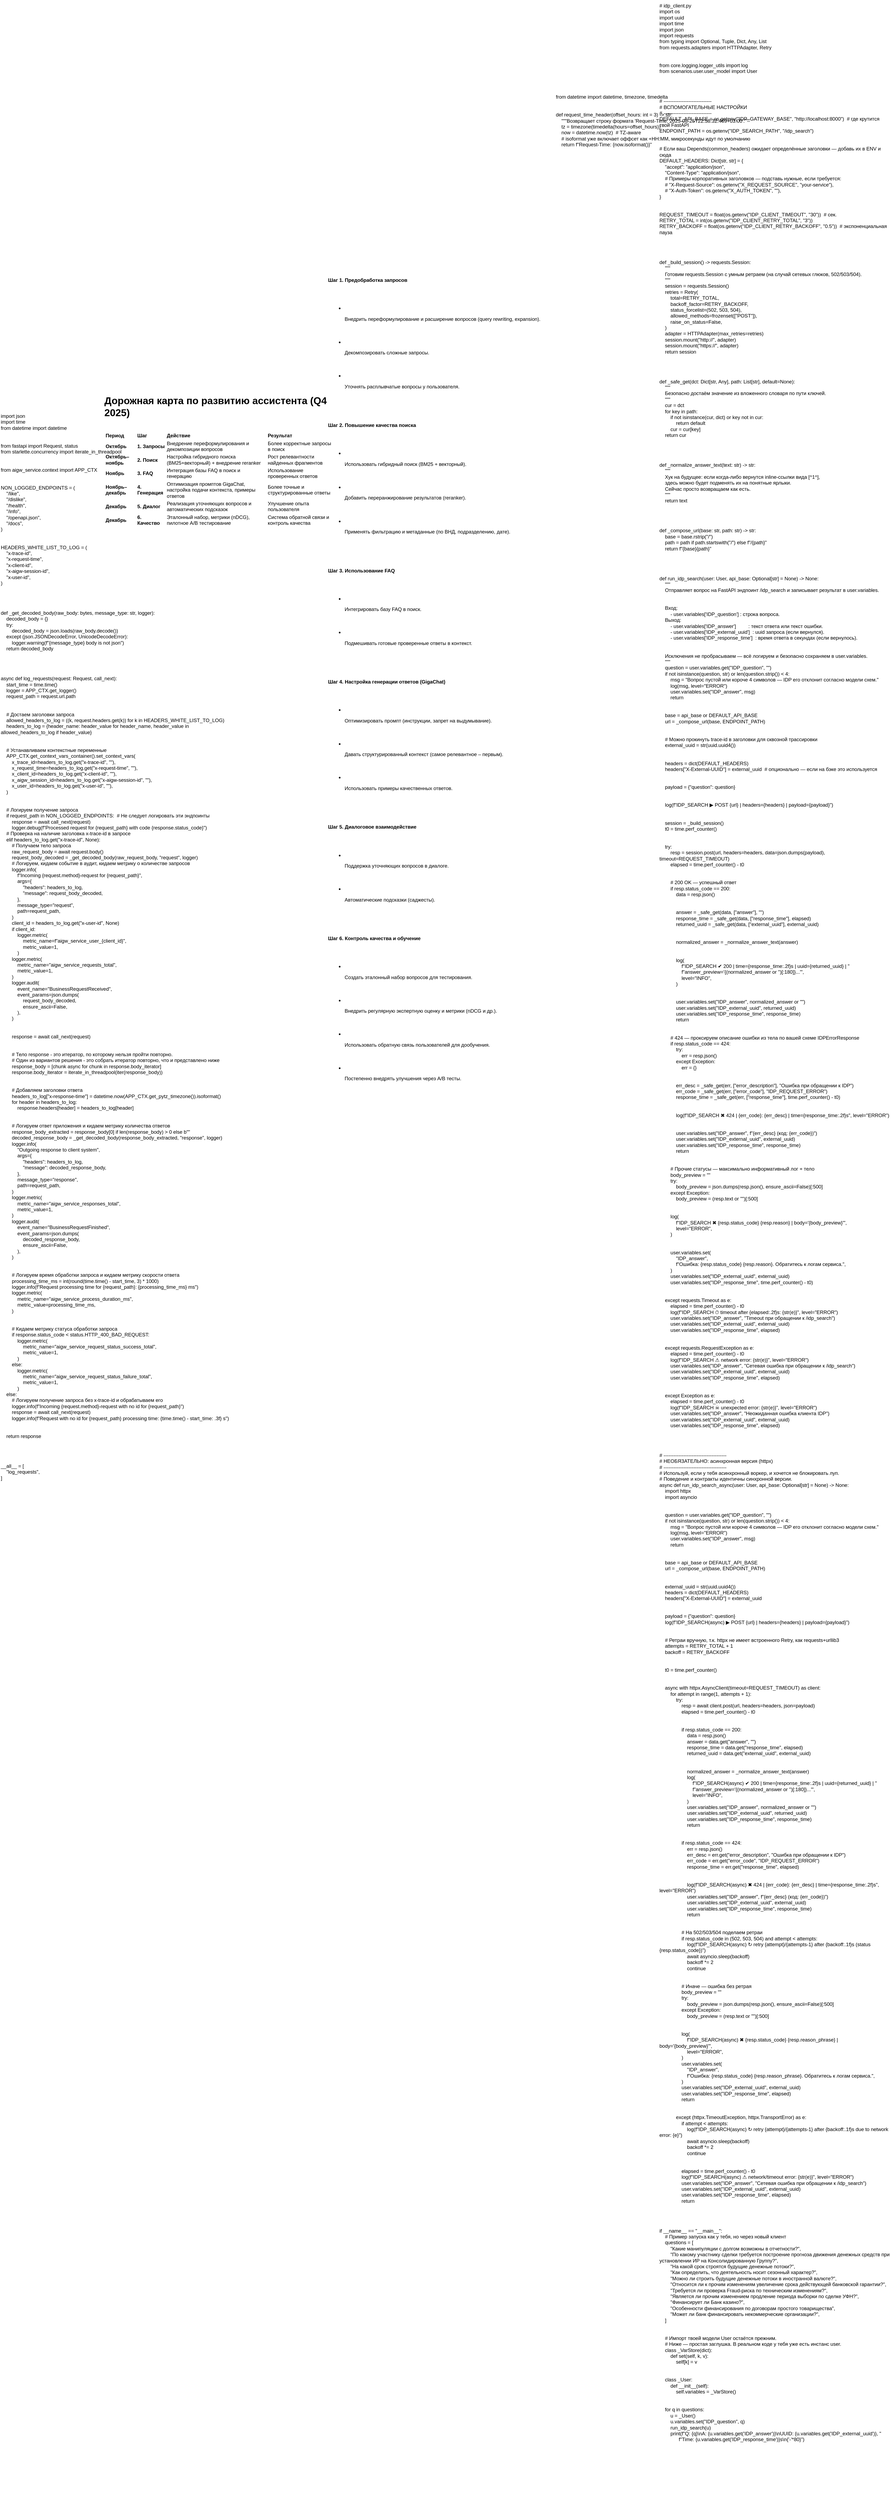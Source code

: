 <mxfile version="28.2.5">
  <diagram name="Страница — 1" id="YzAyhXTebkGU_6SpY-bU">
    <mxGraphModel dx="1372" dy="742" grid="1" gridSize="10" guides="1" tooltips="1" connect="1" arrows="1" fold="1" page="1" pageScale="1" pageWidth="3300" pageHeight="4681" math="0" shadow="0">
      <root>
        <mxCell id="0" />
        <mxCell id="1" parent="0" />
        <UserObject label="# idp_client.py&#xa;import os&#xa;import uuid&#xa;import time&#xa;import json&#xa;import requests&#xa;from typing import Optional, Tuple, Dict, Any, List&#xa;from requests.adapters import HTTPAdapter, Retry&#xa;&#xa;&#xa;from core.logging.logger_utils import log&#xa;from scenarios.user.user_model import User&#xa;&#xa;&#xa;&#xa;&#xa;# -----------------------------&#xa;# ВСПОМОГАТЕЛЬНЫЕ НАСТРОЙКИ&#xa;# -----------------------------&#xa;DEFAULT_API_BASE = os.getenv(&quot;IDP_GATEWAY_BASE&quot;, &quot;http://localhost:8000&quot;)  # где крутится твой FastAPI&#xa;ENDPOINT_PATH = os.getenv(&quot;IDP_SEARCH_PATH&quot;, &quot;/idp_search&quot;)&#xa;&#xa;&#xa;# Если ваш Depends(common_headers) ожидает определённые заголовки — добавь их в ENV и сюда&#xa;DEFAULT_HEADERS: Dict[str, str] = {&#xa;    &quot;accept&quot;: &quot;application/json&quot;,&#xa;    &quot;Content-Type&quot;: &quot;application/json&quot;,&#xa;    # Примеры корпоративных заголовков — подставь нужные, если требуется:&#xa;    # &quot;X-Request-Source&quot;: os.getenv(&quot;X_REQUEST_SOURCE&quot;, &quot;your-service&quot;),&#xa;    # &quot;X-Auth-Token&quot;: os.getenv(&quot;X_AUTH_TOKEN&quot;, &quot;&quot;),&#xa;}&#xa;&#xa;&#xa;REQUEST_TIMEOUT = float(os.getenv(&quot;IDP_CLIENT_TIMEOUT&quot;, &quot;30&quot;))  # сек.&#xa;RETRY_TOTAL = int(os.getenv(&quot;IDP_CLIENT_RETRY_TOTAL&quot;, &quot;3&quot;))&#xa;RETRY_BACKOFF = float(os.getenv(&quot;IDP_CLIENT_RETRY_BACKOFF&quot;, &quot;0.5&quot;))  # экспоненциальная пауза&#xa;&#xa;&#xa;&#xa;&#xa;def _build_session() -&gt; requests.Session:&#xa;    &quot;&quot;&quot;&#xa;    Готовим requests.Session с умным ретраем (на случай сетевых глюков, 502/503/504).&#xa;    &quot;&quot;&quot;&#xa;    session = requests.Session()&#xa;    retries = Retry(&#xa;        total=RETRY_TOTAL,&#xa;        backoff_factor=RETRY_BACKOFF,&#xa;        status_forcelist=(502, 503, 504),&#xa;        allowed_methods=frozenset([&quot;POST&quot;]),&#xa;        raise_on_status=False,&#xa;    )&#xa;    adapter = HTTPAdapter(max_retries=retries)&#xa;    session.mount(&quot;http://&quot;, adapter)&#xa;    session.mount(&quot;https://&quot;, adapter)&#xa;    return session&#xa;&#xa;&#xa;&#xa;&#xa;def _safe_get(dct: Dict[str, Any], path: List[str], default=None):&#xa;    &quot;&quot;&quot;&#xa;    Безопасно достаём значение из вложенного словаря по пути ключей.&#xa;    &quot;&quot;&quot;&#xa;    cur = dct&#xa;    for key in path:&#xa;        if not isinstance(cur, dict) or key not in cur:&#xa;            return default&#xa;        cur = cur[key]&#xa;    return cur&#xa;&#xa;&#xa;&#xa;&#xa;def _normalize_answer_text(text: str) -&gt; str:&#xa;    &quot;&quot;&quot;&#xa;    Хук на будущее: если когда-либо вернутся inline-ссылки вида [^1^],&#xa;    здесь можно будет подменять их на понятные ярлыки.&#xa;    Сейчас просто возвращаем как есть.&#xa;    &quot;&quot;&quot;&#xa;    return text&#xa;&#xa;&#xa;&#xa;&#xa;def _compose_url(base: str, path: str) -&gt; str:&#xa;    base = base.rstrip(&quot;/&quot;)&#xa;    path = path if path.startswith(&quot;/&quot;) else f&quot;/{path}&quot;&#xa;    return f&quot;{base}{path}&quot;&#xa;&#xa;&#xa;&#xa;&#xa;def run_idp_search(user: User, api_base: Optional[str] = None) -&gt; None:&#xa;    &quot;&quot;&quot;&#xa;    Отправляет вопрос на FastAPI эндпоинт /idp_search и записывает результат в user.variables.&#xa;&#xa;&#xa;    Вход:&#xa;        - user.variables[&#39;IDP_question&#39;] : строка вопроса.&#xa;    Выход:&#xa;        - user.variables[&#39;IDP_answer&#39;]         : текст ответа или текст ошибки.&#xa;        - user.variables[&#39;IDP_external_uuid&#39;]  : uuid запроса (если вернулся).&#xa;        - user.variables[&#39;IDP_response_time&#39;]  : время ответа в секундах (если вернулось).&#xa;&#xa;&#xa;    Исключения не пробрасываем — всё логируем и безопасно сохраняем в user.variables.&#xa;    &quot;&quot;&quot;&#xa;    question = user.variables.get(&quot;IDP_question&quot;, &quot;&quot;)&#xa;    if not isinstance(question, str) or len(question.strip()) &lt; 4:&#xa;        msg = &quot;Вопрос пустой или короче 4 символов — IDP его отклонит согласно модели схем.&quot;&#xa;        log(msg, level=&quot;ERROR&quot;)&#xa;        user.variables.set(&quot;IDP_answer&quot;, msg)&#xa;        return&#xa;&#xa;&#xa;    base = api_base or DEFAULT_API_BASE&#xa;    url = _compose_url(base, ENDPOINT_PATH)&#xa;&#xa;&#xa;    # Можно прокинуть trace-id в заголовки для сквозной трассировки&#xa;    external_uuid = str(uuid.uuid4())&#xa;&#xa;&#xa;    headers = dict(DEFAULT_HEADERS)&#xa;    headers[&quot;X-External-UUID&quot;] = external_uuid  # опционально — если на бэке это используется&#xa;&#xa;&#xa;    payload = {&quot;question&quot;: question}&#xa;&#xa;&#xa;    log(f&quot;IDP_SEARCH ▶ POST {url} | headers={headers} | payload={payload}&quot;)&#xa;&#xa;&#xa;    session = _build_session()&#xa;    t0 = time.perf_counter()&#xa;&#xa;&#xa;    try:&#xa;        resp = session.post(url, headers=headers, data=json.dumps(payload), timeout=REQUEST_TIMEOUT)&#xa;        elapsed = time.perf_counter() - t0&#xa;&#xa;&#xa;        # 200 OK — успешный ответ&#xa;        if resp.status_code == 200:&#xa;            data = resp.json()&#xa;&#xa;&#xa;            answer = _safe_get(data, [&quot;answer&quot;], &quot;&quot;)&#xa;            response_time = _safe_get(data, [&quot;response_time&quot;], elapsed)&#xa;            returned_uuid = _safe_get(data, [&quot;external_uuid&quot;], external_uuid)&#xa;&#xa;&#xa;            normalized_answer = _normalize_answer_text(answer)&#xa;&#xa;&#xa;            log(&#xa;                f&quot;IDP_SEARCH ✔ 200 | time={response_time:.2f}s | uuid={returned_uuid} | &quot;&#xa;                f&quot;answer_preview=&#39;{(normalized_answer or &#39;&#39;)[:180]}...&#39;&quot;,&#xa;                level=&quot;INFO&quot;,&#xa;            )&#xa;&#xa;&#xa;            user.variables.set(&quot;IDP_answer&quot;, normalized_answer or &quot;&quot;)&#xa;            user.variables.set(&quot;IDP_external_uuid&quot;, returned_uuid)&#xa;            user.variables.set(&quot;IDP_response_time&quot;, response_time)&#xa;            return&#xa;&#xa;&#xa;        # 424 — проксируем описание ошибки из тела по вашей схеме IDPErrorResponse&#xa;        if resp.status_code == 424:&#xa;            try:&#xa;                err = resp.json()&#xa;            except Exception:&#xa;                err = {}&#xa;&#xa;&#xa;            err_desc = _safe_get(err, [&quot;error_description&quot;], &quot;Ошибка при обращении к IDP&quot;)&#xa;            err_code = _safe_get(err, [&quot;error_code&quot;], &quot;IDP_REQUEST_ERROR&quot;)&#xa;            response_time = _safe_get(err, [&quot;response_time&quot;], time.perf_counter() - t0)&#xa;&#xa;&#xa;            log(f&quot;IDP_SEARCH ✖ 424 | {err_code}: {err_desc} | time={response_time:.2f}s&quot;, level=&quot;ERROR&quot;)&#xa;&#xa;&#xa;            user.variables.set(&quot;IDP_answer&quot;, f&quot;{err_desc} (код: {err_code})&quot;)&#xa;            user.variables.set(&quot;IDP_external_uuid&quot;, external_uuid)&#xa;            user.variables.set(&quot;IDP_response_time&quot;, response_time)&#xa;            return&#xa;&#xa;&#xa;        # Прочие статусы — максимально информативный лог + тело&#xa;        body_preview = &quot;&quot;&#xa;        try:&#xa;            body_preview = json.dumps(resp.json(), ensure_ascii=False)[:500]&#xa;        except Exception:&#xa;            body_preview = (resp.text or &quot;&quot;)[:500]&#xa;&#xa;&#xa;        log(&#xa;            f&quot;IDP_SEARCH ✖ {resp.status_code} {resp.reason} | body=&#39;{body_preview}&#39;&quot;,&#xa;            level=&quot;ERROR&quot;,&#xa;        )&#xa;&#xa;&#xa;        user.variables.set(&#xa;            &quot;IDP_answer&quot;,&#xa;            f&quot;Ошибка: {resp.status_code} {resp.reason}. Обратитесь к логам сервиса.&quot;,&#xa;        )&#xa;        user.variables.set(&quot;IDP_external_uuid&quot;, external_uuid)&#xa;        user.variables.set(&quot;IDP_response_time&quot;, time.perf_counter() - t0)&#xa;&#xa;&#xa;    except requests.Timeout as e:&#xa;        elapsed = time.perf_counter() - t0&#xa;        log(f&quot;IDP_SEARCH ⏱ timeout after {elapsed:.2f}s: {str(e)}&quot;, level=&quot;ERROR&quot;)&#xa;        user.variables.set(&quot;IDP_answer&quot;, &quot;Timeout при обращении к /idp_search&quot;)&#xa;        user.variables.set(&quot;IDP_external_uuid&quot;, external_uuid)&#xa;        user.variables.set(&quot;IDP_response_time&quot;, elapsed)&#xa;&#xa;&#xa;    except requests.RequestException as e:&#xa;        elapsed = time.perf_counter() - t0&#xa;        log(f&quot;IDP_SEARCH ⚠ network error: {str(e)}&quot;, level=&quot;ERROR&quot;)&#xa;        user.variables.set(&quot;IDP_answer&quot;, &quot;Сетевая ошибка при обращении к /idp_search&quot;)&#xa;        user.variables.set(&quot;IDP_external_uuid&quot;, external_uuid)&#xa;        user.variables.set(&quot;IDP_response_time&quot;, elapsed)&#xa;&#xa;&#xa;    except Exception as e:&#xa;        elapsed = time.perf_counter() - t0&#xa;        log(f&quot;IDP_SEARCH ☠ unexpected error: {str(e)}&quot;, level=&quot;ERROR&quot;)&#xa;        user.variables.set(&quot;IDP_answer&quot;, &quot;Неожиданная ошибка клиента IDP&quot;)&#xa;        user.variables.set(&quot;IDP_external_uuid&quot;, external_uuid)&#xa;        user.variables.set(&quot;IDP_response_time&quot;, elapsed)&#xa;&#xa;&#xa;&#xa;&#xa;# --------------------------------------&#xa;# НЕОБЯЗАТЕЛЬНО: асинхронная версия (httpx)&#xa;# --------------------------------------&#xa;# Используй, если у тебя асинхронный воркер, и хочется не блокировать луп.&#xa;# Поведение и контракты идентичны синхронной версии.&#xa;async def run_idp_search_async(user: User, api_base: Optional[str] = None) -&gt; None:&#xa;    import httpx&#xa;    import asyncio&#xa;&#xa;&#xa;    question = user.variables.get(&quot;IDP_question&quot;, &quot;&quot;)&#xa;    if not isinstance(question, str) or len(question.strip()) &lt; 4:&#xa;        msg = &quot;Вопрос пустой или короче 4 символов — IDP его отклонит согласно модели схем.&quot;&#xa;        log(msg, level=&quot;ERROR&quot;)&#xa;        user.variables.set(&quot;IDP_answer&quot;, msg)&#xa;        return&#xa;&#xa;&#xa;    base = api_base or DEFAULT_API_BASE&#xa;    url = _compose_url(base, ENDPOINT_PATH)&#xa;&#xa;&#xa;    external_uuid = str(uuid.uuid4())&#xa;    headers = dict(DEFAULT_HEADERS)&#xa;    headers[&quot;X-External-UUID&quot;] = external_uuid&#xa;&#xa;&#xa;    payload = {&quot;question&quot;: question}&#xa;    log(f&quot;IDP_SEARCH(async) ▶ POST {url} | headers={headers} | payload={payload}&quot;)&#xa;&#xa;&#xa;    # Ретраи вручную, т.к. httpx не имеет встроенного Retry, как requests+urllib3&#xa;    attempts = RETRY_TOTAL + 1&#xa;    backoff = RETRY_BACKOFF&#xa;&#xa;&#xa;    t0 = time.perf_counter()&#xa;&#xa;&#xa;    async with httpx.AsyncClient(timeout=REQUEST_TIMEOUT) as client:&#xa;        for attempt in range(1, attempts + 1):&#xa;            try:&#xa;                resp = await client.post(url, headers=headers, json=payload)&#xa;                elapsed = time.perf_counter() - t0&#xa;&#xa;&#xa;                if resp.status_code == 200:&#xa;                    data = resp.json()&#xa;                    answer = data.get(&quot;answer&quot;, &quot;&quot;)&#xa;                    response_time = data.get(&quot;response_time&quot;, elapsed)&#xa;                    returned_uuid = data.get(&quot;external_uuid&quot;, external_uuid)&#xa;&#xa;&#xa;                    normalized_answer = _normalize_answer_text(answer)&#xa;                    log(&#xa;                        f&quot;IDP_SEARCH(async) ✔ 200 | time={response_time:.2f}s | uuid={returned_uuid} | &quot;&#xa;                        f&quot;answer_preview=&#39;{(normalized_answer or &#39;&#39;)[:180]}...&#39;&quot;,&#xa;                        level=&quot;INFO&quot;,&#xa;                    )&#xa;                    user.variables.set(&quot;IDP_answer&quot;, normalized_answer or &quot;&quot;)&#xa;                    user.variables.set(&quot;IDP_external_uuid&quot;, returned_uuid)&#xa;                    user.variables.set(&quot;IDP_response_time&quot;, response_time)&#xa;                    return&#xa;&#xa;&#xa;                if resp.status_code == 424:&#xa;                    err = resp.json()&#xa;                    err_desc = err.get(&quot;error_description&quot;, &quot;Ошибка при обращении к IDP&quot;)&#xa;                    err_code = err.get(&quot;error_code&quot;, &quot;IDP_REQUEST_ERROR&quot;)&#xa;                    response_time = err.get(&quot;response_time&quot;, elapsed)&#xa;&#xa;&#xa;                    log(f&quot;IDP_SEARCH(async) ✖ 424 | {err_code}: {err_desc} | time={response_time:.2f}s&quot;, level=&quot;ERROR&quot;)&#xa;                    user.variables.set(&quot;IDP_answer&quot;, f&quot;{err_desc} (код: {err_code})&quot;)&#xa;                    user.variables.set(&quot;IDP_external_uuid&quot;, external_uuid)&#xa;                    user.variables.set(&quot;IDP_response_time&quot;, response_time)&#xa;                    return&#xa;&#xa;&#xa;                # На 502/503/504 поделаем ретраи&#xa;                if resp.status_code in (502, 503, 504) and attempt &lt; attempts:&#xa;                    log(f&quot;IDP_SEARCH(async) ↻ retry {attempt}/{attempts-1} after {backoff:.1f}s (status {resp.status_code})&quot;)&#xa;                    await asyncio.sleep(backoff)&#xa;                    backoff *= 2&#xa;                    continue&#xa;&#xa;&#xa;                # Иначе — ошибка без ретрая&#xa;                body_preview = &quot;&quot;&#xa;                try:&#xa;                    body_preview = json.dumps(resp.json(), ensure_ascii=False)[:500]&#xa;                except Exception:&#xa;                    body_preview = (resp.text or &quot;&quot;)[:500]&#xa;&#xa;&#xa;                log(&#xa;                    f&quot;IDP_SEARCH(async) ✖ {resp.status_code} {resp.reason_phrase} | body=&#39;{body_preview}&#39;&quot;,&#xa;                    level=&quot;ERROR&quot;,&#xa;                )&#xa;                user.variables.set(&#xa;                    &quot;IDP_answer&quot;,&#xa;                    f&quot;Ошибка: {resp.status_code} {resp.reason_phrase}. Обратитесь к логам сервиса.&quot;,&#xa;                )&#xa;                user.variables.set(&quot;IDP_external_uuid&quot;, external_uuid)&#xa;                user.variables.set(&quot;IDP_response_time&quot;, elapsed)&#xa;                return&#xa;&#xa;&#xa;            except (httpx.TimeoutException, httpx.TransportError) as e:&#xa;                if attempt &lt; attempts:&#xa;                    log(f&quot;IDP_SEARCH(async) ↻ retry {attempt}/{attempts-1} after {backoff:.1f}s due to network error: {e}&quot;)&#xa;                    await asyncio.sleep(backoff)&#xa;                    backoff *= 2&#xa;                    continue&#xa;&#xa;&#xa;                elapsed = time.perf_counter() - t0&#xa;                log(f&quot;IDP_SEARCH(async) ⚠ network/timeout error: {str(e)}&quot;, level=&quot;ERROR&quot;)&#xa;                user.variables.set(&quot;IDP_answer&quot;, &quot;Сетевая ошибка при обращении к /idp_search&quot;)&#xa;                user.variables.set(&quot;IDP_external_uuid&quot;, external_uuid)&#xa;                user.variables.set(&quot;IDP_response_time&quot;, elapsed)&#xa;                return&#xa;&#xa;&#xa;&#xa;&#xa;if __name__ == &quot;__main__&quot;:&#xa;    # Пример запуска как у тебя, но через новый клиент&#xa;    questions = [&#xa;        &quot;Какие манипуляции с долгом возможны в отчетности?&quot;,&#xa;        &quot;По какому участнику сделки требуется построение прогноза движения денежных средств при установлении ИР на Консолидированную Группу?&quot;,&#xa;        &quot;На какой срок строятся будущие денежные потоки?&quot;,&#xa;        &quot;Как определить, что деятельность носит сезонный характер?&quot;,&#xa;        &quot;Можно ли строить будущие денежные потоки в иностранной валюте?&quot;,&#xa;        &quot;Относится ли к прочим изменениям увеличение срока действующей банковской гарантии?&quot;,&#xa;        &quot;Требуется ли проверка Fraud-риска по техническим изменениям?&quot;,&#xa;        &quot;Является ли прочим изменением продление периода выборки по сделке УФН?&quot;,&#xa;        &quot;Финансирует ли Банк казино?&quot;,&#xa;        &quot;Особенности финансирования по договорам простого товарищества&quot;,&#xa;        &quot;Может ли банк финансировать некоммерческие организации?&quot;,&#xa;    ]&#xa;&#xa;&#xa;    # Импорт твоей модели User остаётся прежним.&#xa;    # Ниже — простая заглушка. В реальном коде у тебя уже есть инстанс user.&#xa;    class _VarStore(dict):&#xa;        def set(self, k, v):&#xa;            self[k] = v&#xa;&#xa;&#xa;    class _User:&#xa;        def __init__(self):&#xa;            self.variables = _VarStore()&#xa;&#xa;&#xa;    for q in questions:&#xa;        u = _User()&#xa;        u.variables.set(&quot;IDP_question&quot;, q)&#xa;        run_idp_search(u)&#xa;        print(f&quot;Q: {q}\nA: {u.variables.get(&#39;IDP_answer&#39;)}\nUUID: {u.variables.get(&#39;IDP_external_uuid&#39;)}, &quot;&#xa;              f&quot;Time: {u.variables.get(&#39;IDP_response_time&#39;)}s\n{&#39;-&#39;*80}&quot;)" link="# idp_client.py&#xa;import os&#xa;import uuid&#xa;import time&#xa;import json&#xa;import requests&#xa;from typing import Optional, Tuple, Dict, Any, List&#xa;from requests.adapters import HTTPAdapter, Retry&#xa;&#xa;&#xa;from core.logging.logger_utils import log&#xa;from scenarios.user.user_model import User&#xa;&#xa;&#xa;&#xa;&#xa;# -----------------------------&#xa;# ВСПОМОГАТЕЛЬНЫЕ НАСТРОЙКИ&#xa;# -----------------------------&#xa;DEFAULT_API_BASE = os.getenv(&quot;IDP_GATEWAY_BASE&quot;, &quot;http://localhost:8000&quot;)  # где крутится твой FastAPI&#xa;ENDPOINT_PATH = os.getenv(&quot;IDP_SEARCH_PATH&quot;, &quot;/idp_search&quot;)&#xa;&#xa;&#xa;# Если ваш Depends(common_headers) ожидает определённые заголовки — добавь их в ENV и сюда&#xa;DEFAULT_HEADERS: Dict[str, str] = {&#xa;    &quot;accept&quot;: &quot;application/json&quot;,&#xa;    &quot;Content-Type&quot;: &quot;application/json&quot;,&#xa;    # Примеры корпоративных заголовков — подставь нужные, если требуется:&#xa;    # &quot;X-Request-Source&quot;: os.getenv(&quot;X_REQUEST_SOURCE&quot;, &quot;your-service&quot;),&#xa;    # &quot;X-Auth-Token&quot;: os.getenv(&quot;X_AUTH_TOKEN&quot;, &quot;&quot;),&#xa;}&#xa;&#xa;&#xa;REQUEST_TIMEOUT = float(os.getenv(&quot;IDP_CLIENT_TIMEOUT&quot;, &quot;30&quot;))  # сек.&#xa;RETRY_TOTAL = int(os.getenv(&quot;IDP_CLIENT_RETRY_TOTAL&quot;, &quot;3&quot;))&#xa;RETRY_BACKOFF = float(os.getenv(&quot;IDP_CLIENT_RETRY_BACKOFF&quot;, &quot;0.5&quot;))  # экспоненциальная пауза&#xa;&#xa;&#xa;&#xa;&#xa;def _build_session() -&gt; requests.Session:&#xa;    &quot;&quot;&quot;&#xa;    Готовим requests.Session с умным ретраем (на случай сетевых глюков, 502/503/504).&#xa;    &quot;&quot;&quot;&#xa;    session = requests.Session()&#xa;    retries = Retry(&#xa;        total=RETRY_TOTAL,&#xa;        backoff_factor=RETRY_BACKOFF,&#xa;        status_forcelist=(502, 503, 504),&#xa;        allowed_methods=frozenset([&quot;POST&quot;]),&#xa;        raise_on_status=False,&#xa;    )&#xa;    adapter = HTTPAdapter(max_retries=retries)&#xa;    session.mount(&quot;http://&quot;, adapter)&#xa;    session.mount(&quot;https://&quot;, adapter)&#xa;    return session&#xa;&#xa;&#xa;&#xa;&#xa;def _safe_get(dct: Dict[str, Any], path: List[str], default=None):&#xa;    &quot;&quot;&quot;&#xa;    Безопасно достаём значение из вложенного словаря по пути ключей.&#xa;    &quot;&quot;&quot;&#xa;    cur = dct&#xa;    for key in path:&#xa;        if not isinstance(cur, dict) or key not in cur:&#xa;            return default&#xa;        cur = cur[key]&#xa;    return cur&#xa;&#xa;&#xa;&#xa;&#xa;def _normalize_answer_text(text: str) -&gt; str:&#xa;    &quot;&quot;&quot;&#xa;    Хук на будущее: если когда-либо вернутся inline-ссылки вида [^1^],&#xa;    здесь можно будет подменять их на понятные ярлыки.&#xa;    Сейчас просто возвращаем как есть.&#xa;    &quot;&quot;&quot;&#xa;    return text&#xa;&#xa;&#xa;&#xa;&#xa;def _compose_url(base: str, path: str) -&gt; str:&#xa;    base = base.rstrip(&quot;/&quot;)&#xa;    path = path if path.startswith(&quot;/&quot;) else f&quot;/{path}&quot;&#xa;    return f&quot;{base}{path}&quot;&#xa;&#xa;&#xa;&#xa;&#xa;def run_idp_search(user: User, api_base: Optional[str] = None) -&gt; None:&#xa;    &quot;&quot;&quot;&#xa;    Отправляет вопрос на FastAPI эндпоинт /idp_search и записывает результат в user.variables.&#xa;&#xa;&#xa;    Вход:&#xa;        - user.variables[&#39;IDP_question&#39;] : строка вопроса.&#xa;    Выход:&#xa;        - user.variables[&#39;IDP_answer&#39;]         : текст ответа или текст ошибки.&#xa;        - user.variables[&#39;IDP_external_uuid&#39;]  : uuid запроса (если вернулся).&#xa;        - user.variables[&#39;IDP_response_time&#39;]  : время ответа в секундах (если вернулось).&#xa;&#xa;&#xa;    Исключения не пробрасываем — всё логируем и безопасно сохраняем в user.variables.&#xa;    &quot;&quot;&quot;&#xa;    question = user.variables.get(&quot;IDP_question&quot;, &quot;&quot;)&#xa;    if not isinstance(question, str) or len(question.strip()) &lt; 4:&#xa;        msg = &quot;Вопрос пустой или короче 4 символов — IDP его отклонит согласно модели схем.&quot;&#xa;        log(msg, level=&quot;ERROR&quot;)&#xa;        user.variables.set(&quot;IDP_answer&quot;, msg)&#xa;        return&#xa;&#xa;&#xa;    base = api_base or DEFAULT_API_BASE&#xa;    url = _compose_url(base, ENDPOINT_PATH)&#xa;&#xa;&#xa;    # Можно прокинуть trace-id в заголовки для сквозной трассировки&#xa;    external_uuid = str(uuid.uuid4())&#xa;&#xa;&#xa;    headers = dict(DEFAULT_HEADERS)&#xa;    headers[&quot;X-External-UUID&quot;] = external_uuid  # опционально — если на бэке это используется&#xa;&#xa;&#xa;    payload = {&quot;question&quot;: question}&#xa;&#xa;&#xa;    log(f&quot;IDP_SEARCH ▶ POST {url} | headers={headers} | payload={payload}&quot;)&#xa;&#xa;&#xa;    session = _build_session()&#xa;    t0 = time.perf_counter()&#xa;&#xa;&#xa;    try:&#xa;        resp = session.post(url, headers=headers, data=json.dumps(payload), timeout=REQUEST_TIMEOUT)&#xa;        elapsed = time.perf_counter() - t0&#xa;&#xa;&#xa;        # 200 OK — успешный ответ&#xa;        if resp.status_code == 200:&#xa;            data = resp.json()&#xa;&#xa;&#xa;            answer = _safe_get(data, [&quot;answer&quot;], &quot;&quot;)&#xa;            response_time = _safe_get(data, [&quot;response_time&quot;], elapsed)&#xa;            returned_uuid = _safe_get(data, [&quot;external_uuid&quot;], external_uuid)&#xa;&#xa;&#xa;            normalized_answer = _normalize_answer_text(answer)&#xa;&#xa;&#xa;            log(&#xa;                f&quot;IDP_SEARCH ✔ 200 | time={response_time:.2f}s | uuid={returned_uuid} | &quot;&#xa;                f&quot;answer_preview=&#39;{(normalized_answer or &#39;&#39;)[:180]}...&#39;&quot;,&#xa;                level=&quot;INFO&quot;,&#xa;            )&#xa;&#xa;&#xa;            user.variables.set(&quot;IDP_answer&quot;, normalized_answer or &quot;&quot;)&#xa;            user.variables.set(&quot;IDP_external_uuid&quot;, returned_uuid)&#xa;            user.variables.set(&quot;IDP_response_time&quot;, response_time)&#xa;            return&#xa;&#xa;&#xa;        # 424 — проксируем описание ошибки из тела по вашей схеме IDPErrorResponse&#xa;        if resp.status_code == 424:&#xa;            try:&#xa;                err = resp.json()&#xa;            except Exception:&#xa;                err = {}&#xa;&#xa;&#xa;            err_desc = _safe_get(err, [&quot;error_description&quot;], &quot;Ошибка при обращении к IDP&quot;)&#xa;            err_code = _safe_get(err, [&quot;error_code&quot;], &quot;IDP_REQUEST_ERROR&quot;)&#xa;            response_time = _safe_get(err, [&quot;response_time&quot;], time.perf_counter() - t0)&#xa;&#xa;&#xa;            log(f&quot;IDP_SEARCH ✖ 424 | {err_code}: {err_desc} | time={response_time:.2f}s&quot;, level=&quot;ERROR&quot;)&#xa;&#xa;&#xa;            user.variables.set(&quot;IDP_answer&quot;, f&quot;{err_desc} (код: {err_code})&quot;)&#xa;            user.variables.set(&quot;IDP_external_uuid&quot;, external_uuid)&#xa;            user.variables.set(&quot;IDP_response_time&quot;, response_time)&#xa;            return&#xa;&#xa;&#xa;        # Прочие статусы — максимально информативный лог + тело&#xa;        body_preview = &quot;&quot;&#xa;        try:&#xa;            body_preview = json.dumps(resp.json(), ensure_ascii=False)[:500]&#xa;        except Exception:&#xa;            body_preview = (resp.text or &quot;&quot;)[:500]&#xa;&#xa;&#xa;        log(&#xa;            f&quot;IDP_SEARCH ✖ {resp.status_code} {resp.reason} | body=&#39;{body_preview}&#39;&quot;,&#xa;            level=&quot;ERROR&quot;,&#xa;        )&#xa;&#xa;&#xa;        user.variables.set(&#xa;            &quot;IDP_answer&quot;,&#xa;            f&quot;Ошибка: {resp.status_code} {resp.reason}. Обратитесь к логам сервиса.&quot;,&#xa;        )&#xa;        user.variables.set(&quot;IDP_external_uuid&quot;, external_uuid)&#xa;        user.variables.set(&quot;IDP_response_time&quot;, time.perf_counter() - t0)&#xa;&#xa;&#xa;    except requests.Timeout as e:&#xa;        elapsed = time.perf_counter() - t0&#xa;        log(f&quot;IDP_SEARCH ⏱ timeout after {elapsed:.2f}s: {str(e)}&quot;, level=&quot;ERROR&quot;)&#xa;        user.variables.set(&quot;IDP_answer&quot;, &quot;Timeout при обращении к /idp_search&quot;)&#xa;        user.variables.set(&quot;IDP_external_uuid&quot;, external_uuid)&#xa;        user.variables.set(&quot;IDP_response_time&quot;, elapsed)&#xa;&#xa;&#xa;    except requests.RequestException as e:&#xa;        elapsed = time.perf_counter() - t0&#xa;        log(f&quot;IDP_SEARCH ⚠ network error: {str(e)}&quot;, level=&quot;ERROR&quot;)&#xa;        user.variables.set(&quot;IDP_answer&quot;, &quot;Сетевая ошибка при обращении к /idp_search&quot;)&#xa;        user.variables.set(&quot;IDP_external_uuid&quot;, external_uuid)&#xa;        user.variables.set(&quot;IDP_response_time&quot;, elapsed)&#xa;&#xa;&#xa;    except Exception as e:&#xa;        elapsed = time.perf_counter() - t0&#xa;        log(f&quot;IDP_SEARCH ☠ unexpected error: {str(e)}&quot;, level=&quot;ERROR&quot;)&#xa;        user.variables.set(&quot;IDP_answer&quot;, &quot;Неожиданная ошибка клиента IDP&quot;)&#xa;        user.variables.set(&quot;IDP_external_uuid&quot;, external_uuid)&#xa;        user.variables.set(&quot;IDP_response_time&quot;, elapsed)&#xa;&#xa;&#xa;&#xa;&#xa;# --------------------------------------&#xa;# НЕОБЯЗАТЕЛЬНО: асинхронная версия (httpx)&#xa;# --------------------------------------&#xa;# Используй, если у тебя асинхронный воркер, и хочется не блокировать луп.&#xa;# Поведение и контракты идентичны синхронной версии.&#xa;async def run_idp_search_async(user: User, api_base: Optional[str] = None) -&gt; None:&#xa;    import httpx&#xa;    import asyncio&#xa;&#xa;&#xa;    question = user.variables.get(&quot;IDP_question&quot;, &quot;&quot;)&#xa;    if not isinstance(question, str) or len(question.strip()) &lt; 4:&#xa;        msg = &quot;Вопрос пустой или короче 4 символов — IDP его отклонит согласно модели схем.&quot;&#xa;        log(msg, level=&quot;ERROR&quot;)&#xa;        user.variables.set(&quot;IDP_answer&quot;, msg)&#xa;        return&#xa;&#xa;&#xa;    base = api_base or DEFAULT_API_BASE&#xa;    url = _compose_url(base, ENDPOINT_PATH)&#xa;&#xa;&#xa;    external_uuid = str(uuid.uuid4())&#xa;    headers = dict(DEFAULT_HEADERS)&#xa;    headers[&quot;X-External-UUID&quot;] = external_uuid&#xa;&#xa;&#xa;    payload = {&quot;question&quot;: question}&#xa;    log(f&quot;IDP_SEARCH(async) ▶ POST {url} | headers={headers} | payload={payload}&quot;)&#xa;&#xa;&#xa;    # Ретраи вручную, т.к. httpx не имеет встроенного Retry, как requests+urllib3&#xa;    attempts = RETRY_TOTAL + 1&#xa;    backoff = RETRY_BACKOFF&#xa;&#xa;&#xa;    t0 = time.perf_counter()&#xa;&#xa;&#xa;    async with httpx.AsyncClient(timeout=REQUEST_TIMEOUT) as client:&#xa;        for attempt in range(1, attempts + 1):&#xa;            try:&#xa;                resp = await client.post(url, headers=headers, json=payload)&#xa;                elapsed = time.perf_counter() - t0&#xa;&#xa;&#xa;                if resp.status_code == 200:&#xa;                    data = resp.json()&#xa;                    answer = data.get(&quot;answer&quot;, &quot;&quot;)&#xa;                    response_time = data.get(&quot;response_time&quot;, elapsed)&#xa;                    returned_uuid = data.get(&quot;external_uuid&quot;, external_uuid)&#xa;&#xa;&#xa;                    normalized_answer = _normalize_answer_text(answer)&#xa;                    log(&#xa;                        f&quot;IDP_SEARCH(async) ✔ 200 | time={response_time:.2f}s | uuid={returned_uuid} | &quot;&#xa;                        f&quot;answer_preview=&#39;{(normalized_answer or &#39;&#39;)[:180]}...&#39;&quot;,&#xa;                        level=&quot;INFO&quot;,&#xa;                    )&#xa;                    user.variables.set(&quot;IDP_answer&quot;, normalized_answer or &quot;&quot;)&#xa;                    user.variables.set(&quot;IDP_external_uuid&quot;, returned_uuid)&#xa;                    user.variables.set(&quot;IDP_response_time&quot;, response_time)&#xa;                    return&#xa;&#xa;&#xa;                if resp.status_code == 424:&#xa;                    err = resp.json()&#xa;                    err_desc = err.get(&quot;error_description&quot;, &quot;Ошибка при обращении к IDP&quot;)&#xa;                    err_code = err.get(&quot;error_code&quot;, &quot;IDP_REQUEST_ERROR&quot;)&#xa;                    response_time = err.get(&quot;response_time&quot;, elapsed)&#xa;&#xa;&#xa;                    log(f&quot;IDP_SEARCH(async) ✖ 424 | {err_code}: {err_desc} | time={response_time:.2f}s&quot;, level=&quot;ERROR&quot;)&#xa;                    user.variables.set(&quot;IDP_answer&quot;, f&quot;{err_desc} (код: {err_code})&quot;)&#xa;                    user.variables.set(&quot;IDP_external_uuid&quot;, external_uuid)&#xa;                    user.variables.set(&quot;IDP_response_time&quot;, response_time)&#xa;                    return&#xa;&#xa;&#xa;                # На 502/503/504 поделаем ретраи&#xa;                if resp.status_code in (502, 503, 504) and attempt &lt; attempts:&#xa;                    log(f&quot;IDP_SEARCH(async) ↻ retry {attempt}/{attempts-1} after {backoff:.1f}s (status {resp.status_code})&quot;)&#xa;                    await asyncio.sleep(backoff)&#xa;                    backoff *= 2&#xa;                    continue&#xa;&#xa;&#xa;                # Иначе — ошибка без ретрая&#xa;                body_preview = &quot;&quot;&#xa;                try:&#xa;                    body_preview = json.dumps(resp.json(), ensure_ascii=False)[:500]&#xa;                except Exception:&#xa;                    body_preview = (resp.text or &quot;&quot;)[:500]&#xa;&#xa;&#xa;                log(&#xa;                    f&quot;IDP_SEARCH(async) ✖ {resp.status_code} {resp.reason_phrase} | body=&#39;{body_preview}&#39;&quot;,&#xa;                    level=&quot;ERROR&quot;,&#xa;                )&#xa;                user.variables.set(&#xa;                    &quot;IDP_answer&quot;,&#xa;                    f&quot;Ошибка: {resp.status_code} {resp.reason_phrase}. Обратитесь к логам сервиса.&quot;,&#xa;                )&#xa;                user.variables.set(&quot;IDP_external_uuid&quot;, external_uuid)&#xa;                user.variables.set(&quot;IDP_response_time&quot;, elapsed)&#xa;                return&#xa;&#xa;&#xa;            except (httpx.TimeoutException, httpx.TransportError) as e:&#xa;                if attempt &lt; attempts:&#xa;                    log(f&quot;IDP_SEARCH(async) ↻ retry {attempt}/{attempts-1} after {backoff:.1f}s due to network error: {e}&quot;)&#xa;                    await asyncio.sleep(backoff)&#xa;                    backoff *= 2&#xa;                    continue&#xa;&#xa;&#xa;                elapsed = time.perf_counter() - t0&#xa;                log(f&quot;IDP_SEARCH(async) ⚠ network/timeout error: {str(e)}&quot;, level=&quot;ERROR&quot;)&#xa;                user.variables.set(&quot;IDP_answer&quot;, &quot;Сетевая ошибка при обращении к /idp_search&quot;)&#xa;                user.variables.set(&quot;IDP_external_uuid&quot;, external_uuid)&#xa;                user.variables.set(&quot;IDP_response_time&quot;, elapsed)&#xa;                return&#xa;&#xa;&#xa;&#xa;&#xa;if __name__ == &quot;__main__&quot;:&#xa;    # Пример запуска как у тебя, но через новый клиент&#xa;    questions = [&#xa;        &quot;Какие манипуляции с долгом возможны в отчетности?&quot;,&#xa;        &quot;По какому участнику сделки требуется построение прогноза движения денежных средств при установлении ИР на Консолидированную Группу?&quot;,&#xa;        &quot;На какой срок строятся будущие денежные потоки?&quot;,&#xa;        &quot;Как определить, что деятельность носит сезонный характер?&quot;,&#xa;        &quot;Можно ли строить будущие денежные потоки в иностранной валюте?&quot;,&#xa;        &quot;Относится ли к прочим изменениям увеличение срока действующей банковской гарантии?&quot;,&#xa;        &quot;Требуется ли проверка Fraud-риска по техническим изменениям?&quot;,&#xa;        &quot;Является ли прочим изменением продление периода выборки по сделке УФН?&quot;,&#xa;        &quot;Финансирует ли Банк казино?&quot;,&#xa;        &quot;Особенности финансирования по договорам простого товарищества&quot;,&#xa;        &quot;Может ли банк финансировать некоммерческие организации?&quot;,&#xa;    ]&#xa;&#xa;&#xa;    # Импорт твоей модели User остаётся прежним.&#xa;    # Ниже — простая заглушка. В реальном коде у тебя уже есть инстанс user.&#xa;    class _VarStore(dict):&#xa;        def set(self, k, v):&#xa;            self[k] = v&#xa;&#xa;&#xa;    class _User:&#xa;        def __init__(self):&#xa;            self.variables = _VarStore()&#xa;&#xa;&#xa;    for q in questions:&#xa;        u = _User()&#xa;        u.variables.set(&quot;IDP_question&quot;, q)&#xa;        run_idp_search(u)&#xa;        print(f&quot;Q: {q}\nA: {u.variables.get(&#39;IDP_answer&#39;)}\nUUID: {u.variables.get(&#39;IDP_external_uuid&#39;)}, &quot;&#xa;              f&quot;Time: {u.variables.get(&#39;IDP_response_time&#39;)}s\n{&#39;-&#39;*80}&quot;)" id="xQ9-_gr5QTslfE1LpaSg-1">
          <mxCell style="text;whiteSpace=wrap;" parent="1" vertex="1">
            <mxGeometry x="1710" y="480" width="560" height="6030" as="geometry" />
          </mxCell>
        </UserObject>
        <UserObject label="from datetime import datetime, timezone, timedelta&#xa;&#xa;&#xa;def request_time_header(offset_hours: int = 3) -&gt; str:&#xa;    &quot;&quot;&quot;Возвращает строку формата &#39;Request-Time: 2025-08-25T22:58:32.469+03:00&#39;.&quot;&quot;&quot;&#xa;    tz = timezone(timedelta(hours=offset_hours))&#xa;    now = datetime.now(tz)  # TZ-aware&#xa;    # isoformat уже включает оффсет как +HH:MM, микросекунды идут по умолчанию&#xa;    return f&quot;Request-Time: {now.isoformat()}&quot;" link="from datetime import datetime, timezone, timedelta&#xa;&#xa;&#xa;def request_time_header(offset_hours: int = 3) -&gt; str:&#xa;    &quot;&quot;&quot;Возвращает строку формата &#39;Request-Time: 2025-08-25T22:58:32.469+03:00&#39;.&quot;&quot;&quot;&#xa;    tz = timezone(timedelta(hours=offset_hours))&#xa;    now = datetime.now(tz)  # TZ-aware&#xa;    # isoformat уже включает оффсет как +HH:MM, микросекунды идут по умолчанию&#xa;    return f&quot;Request-Time: {now.isoformat()}&quot;" id="xQ9-_gr5QTslfE1LpaSg-2">
          <mxCell style="text;whiteSpace=wrap;" parent="1" vertex="1">
            <mxGeometry x="1460" y="700" width="520" height="150" as="geometry" />
          </mxCell>
        </UserObject>
        <mxCell id="zntTJmJaQ5f6_OLdWCkL-2" value="&lt;h1 data-start=&quot;83&quot; data-end=&quot;134&quot;&gt;Дорожная карта по развитию ассистента (Q4 2025)&lt;/h1&gt;&#xa;&lt;div class=&quot;_tableContainer_1rjym_1&quot;&gt;&lt;div tabindex=&quot;-1&quot; class=&quot;group _tableWrapper_1rjym_13 flex w-fit flex-col-reverse&quot;&gt;&lt;table data-start=&quot;136&quot; data-end=&quot;1017&quot; class=&quot;w-fit min-w-(--thread-content-width)&quot;&gt;&lt;thead data-start=&quot;136&quot; data-end=&quot;175&quot;&gt;&lt;tr data-start=&quot;136&quot; data-end=&quot;175&quot;&gt;&lt;th data-start=&quot;136&quot; data-end=&quot;145&quot; data-col-size=&quot;sm&quot;&gt;Период&lt;/th&gt;&lt;th data-start=&quot;145&quot; data-end=&quot;151&quot; data-col-size=&quot;sm&quot;&gt;Шаг&lt;/th&gt;&lt;th data-start=&quot;151&quot; data-end=&quot;162&quot; data-col-size=&quot;md&quot;&gt;Действие&lt;/th&gt;&lt;th data-start=&quot;162&quot; data-end=&quot;175&quot; data-col-size=&quot;md&quot;&gt;Результат&lt;/th&gt;&lt;/tr&gt;&lt;/thead&gt;&lt;tbody data-start=&quot;217&quot; data-end=&quot;1017&quot;&gt;&lt;tr data-start=&quot;217&quot; data-end=&quot;339&quot;&gt;&lt;td data-start=&quot;217&quot; data-end=&quot;231&quot; data-col-size=&quot;sm&quot;&gt;&lt;strong data-start=&quot;219&quot; data-end=&quot;230&quot;&gt;Октябрь&lt;/strong&gt;&lt;/td&gt;&lt;td data-start=&quot;231&quot; data-end=&quot;248&quot; data-col-size=&quot;sm&quot;&gt;&lt;strong data-start=&quot;233&quot; data-end=&quot;247&quot;&gt;1. Запросы&lt;/strong&gt;&lt;/td&gt;&lt;td data-start=&quot;248&quot; data-end=&quot;303&quot; data-col-size=&quot;md&quot;&gt;Внедрение переформулирования и декомпозиции вопросов&lt;/td&gt;&lt;td data-start=&quot;303&quot; data-end=&quot;339&quot; data-col-size=&quot;md&quot;&gt;Более корректные запросы в поиск&lt;/td&gt;&lt;/tr&gt;&lt;tr data-start=&quot;340&quot; data-end=&quot;487&quot;&gt;&lt;td data-start=&quot;340&quot; data-end=&quot;361&quot; data-col-size=&quot;sm&quot;&gt;&lt;strong data-start=&quot;342&quot; data-end=&quot;360&quot;&gt;Октябрь–ноябрь&lt;/strong&gt;&lt;/td&gt;&lt;td data-start=&quot;361&quot; data-end=&quot;376&quot; data-col-size=&quot;sm&quot;&gt;&lt;strong data-start=&quot;363&quot; data-end=&quot;375&quot;&gt;2. Поиск&lt;/strong&gt;&lt;/td&gt;&lt;td data-start=&quot;376&quot; data-end=&quot;444&quot; data-col-size=&quot;md&quot;&gt;Настройка гибридного поиска (BM25+векторный) + внедрение reranker&lt;/td&gt;&lt;td data-start=&quot;444&quot; data-end=&quot;487&quot; data-col-size=&quot;md&quot;&gt;Рост релевантности найденных фрагментов&lt;/td&gt;&lt;/tr&gt;&lt;tr data-start=&quot;488&quot; data-end=&quot;593&quot;&gt;&lt;td data-start=&quot;488&quot; data-end=&quot;501&quot; data-col-size=&quot;sm&quot;&gt;&lt;strong data-start=&quot;490&quot; data-end=&quot;500&quot;&gt;Ноябрь&lt;/strong&gt;&lt;/td&gt;&lt;td data-start=&quot;501&quot; data-end=&quot;514&quot; data-col-size=&quot;sm&quot;&gt;&lt;strong data-start=&quot;503&quot; data-end=&quot;513&quot;&gt;3. FAQ&lt;/strong&gt;&lt;/td&gt;&lt;td data-start=&quot;514&quot; data-end=&quot;556&quot; data-col-size=&quot;md&quot;&gt;Интеграция базы FAQ в поиск и генерацию&lt;/td&gt;&lt;td data-start=&quot;556&quot; data-end=&quot;593&quot; data-col-size=&quot;md&quot;&gt;Использование проверенных ответов&lt;/td&gt;&lt;/tr&gt;&lt;tr data-start=&quot;594&quot; data-end=&quot;754&quot;&gt;&lt;td data-start=&quot;594&quot; data-end=&quot;615&quot; data-col-size=&quot;sm&quot;&gt;&lt;strong data-start=&quot;596&quot; data-end=&quot;614&quot;&gt;Ноябрь–декабрь&lt;/strong&gt;&lt;/td&gt;&lt;td data-start=&quot;615&quot; data-end=&quot;634&quot; data-col-size=&quot;sm&quot;&gt;&lt;strong data-start=&quot;617&quot; data-end=&quot;633&quot;&gt;4. Генерация&lt;/strong&gt;&lt;/td&gt;&lt;td data-start=&quot;634&quot; data-end=&quot;711&quot; data-col-size=&quot;md&quot;&gt;Оптимизация промптов GigaChat, настройка подачи контекста, примеры ответов&lt;/td&gt;&lt;td data-start=&quot;711&quot; data-end=&quot;754&quot; data-col-size=&quot;md&quot;&gt;Более точные и структурированные ответы&lt;/td&gt;&lt;/tr&gt;&lt;tr data-start=&quot;755&quot; data-end=&quot;877&quot;&gt;&lt;td data-start=&quot;755&quot; data-end=&quot;769&quot; data-col-size=&quot;sm&quot;&gt;&lt;strong data-start=&quot;757&quot; data-end=&quot;768&quot;&gt;Декабрь&lt;/strong&gt;&lt;/td&gt;&lt;td data-start=&quot;769&quot; data-end=&quot;785&quot; data-col-size=&quot;sm&quot;&gt;&lt;strong data-start=&quot;771&quot; data-end=&quot;784&quot;&gt;5. Диалог&lt;/strong&gt;&lt;/td&gt;&lt;td data-start=&quot;785&quot; data-end=&quot;845&quot; data-col-size=&quot;md&quot;&gt;Реализация уточняющих вопросов и автоматических подсказок&lt;/td&gt;&lt;td data-start=&quot;845&quot; data-end=&quot;877&quot; data-col-size=&quot;md&quot;&gt;Улучшение опыта пользователя&lt;/td&gt;&lt;/tr&gt;&lt;tr data-start=&quot;878&quot; data-end=&quot;1017&quot;&gt;&lt;td data-start=&quot;878&quot; data-end=&quot;892&quot; data-col-size=&quot;sm&quot;&gt;&lt;strong data-start=&quot;880&quot; data-end=&quot;891&quot;&gt;Декабрь&lt;/strong&gt;&lt;/td&gt;&lt;td data-start=&quot;892&quot; data-end=&quot;910&quot; data-col-size=&quot;sm&quot;&gt;&lt;strong data-start=&quot;894&quot; data-end=&quot;909&quot;&gt;6. Качество&lt;/strong&gt;&lt;/td&gt;&lt;td data-start=&quot;910&quot; data-end=&quot;971&quot; data-col-size=&quot;md&quot;&gt;Эталонный набор, метрики (nDCG), пилотное A/B тестирование&lt;/td&gt;&lt;td data-start=&quot;971&quot; data-end=&quot;1017&quot; data-col-size=&quot;md&quot;&gt;Система обратной связи и контроль качества&lt;/td&gt;&lt;/tr&gt;&lt;/tbody&gt;&lt;/table&gt;&lt;/div&gt;&lt;/div&gt;" style="text;whiteSpace=wrap;html=1;" vertex="1" parent="1">
          <mxGeometry x="370" y="1410" width="560" height="370" as="geometry" />
        </mxCell>
        <mxCell id="zntTJmJaQ5f6_OLdWCkL-3" value="&lt;p data-start=&quot;55&quot; data-end=&quot;90&quot;&gt;&lt;strong data-start=&quot;55&quot; data-end=&quot;88&quot;&gt;Шаг 1. Предобработка запросов&lt;/strong&gt;&lt;/p&gt;&#xa;&lt;ul data-start=&quot;91&quot; data-end=&quot;261&quot;&gt;&#xa;&lt;li data-start=&quot;91&quot; data-end=&quot;174&quot;&gt;&#xa;&lt;p data-start=&quot;93&quot; data-end=&quot;174&quot;&gt;Внедрить переформулирование и расширение вопросов (query rewriting, expansion).&lt;/p&gt;&#xa;&lt;/li&gt;&#xa;&lt;li data-start=&quot;175&quot; data-end=&quot;211&quot;&gt;&#xa;&lt;p data-start=&quot;177&quot; data-end=&quot;211&quot;&gt;Декомпозировать сложные запросы.&lt;/p&gt;&#xa;&lt;/li&gt;&#xa;&lt;li data-start=&quot;212&quot; data-end=&quot;261&quot;&gt;&#xa;&lt;p data-start=&quot;214&quot; data-end=&quot;261&quot;&gt;Уточнять расплывчатые вопросы у пользователя.&lt;/p&gt;&#xa;&lt;/li&gt;&#xa;&lt;/ul&gt;&#xa;&lt;p data-start=&quot;263&quot; data-end=&quot;301&quot;&gt;&lt;strong data-start=&quot;263&quot; data-end=&quot;299&quot;&gt;Шаг 2. Повышение качества поиска&lt;/strong&gt;&lt;/p&gt;&#xa;&lt;ul data-start=&quot;302&quot; data-end=&quot;477&quot;&gt;&#xa;&lt;li data-start=&quot;302&quot; data-end=&quot;354&quot;&gt;&#xa;&lt;p data-start=&quot;304&quot; data-end=&quot;354&quot;&gt;Использовать гибридный поиск (BM25 + векторный).&lt;/p&gt;&#xa;&lt;/li&gt;&#xa;&lt;li data-start=&quot;355&quot; data-end=&quot;408&quot;&gt;&#xa;&lt;p data-start=&quot;357&quot; data-end=&quot;408&quot;&gt;Добавить переранжирование результатов (reranker).&lt;/p&gt;&#xa;&lt;/li&gt;&#xa;&lt;li data-start=&quot;409&quot; data-end=&quot;477&quot;&gt;&#xa;&lt;p data-start=&quot;411&quot; data-end=&quot;477&quot;&gt;Применять фильтрацию и метаданные (по ВНД, подразделению, дате).&lt;/p&gt;&#xa;&lt;/li&gt;&#xa;&lt;/ul&gt;&#xa;&lt;p data-start=&quot;479&quot; data-end=&quot;509&quot;&gt;&lt;strong data-start=&quot;479&quot; data-end=&quot;507&quot;&gt;Шаг 3. Использование FAQ&lt;/strong&gt;&lt;/p&gt;&#xa;&lt;ul data-start=&quot;510&quot; data-end=&quot;600&quot;&gt;&#xa;&lt;li data-start=&quot;510&quot; data-end=&quot;545&quot;&gt;&#xa;&lt;p data-start=&quot;512&quot; data-end=&quot;545&quot;&gt;Интегрировать базу FAQ в поиск.&lt;/p&gt;&#xa;&lt;/li&gt;&#xa;&lt;li data-start=&quot;546&quot; data-end=&quot;600&quot;&gt;&#xa;&lt;p data-start=&quot;548&quot; data-end=&quot;600&quot;&gt;Подмешивать готовые проверенные ответы в контекст.&lt;/p&gt;&#xa;&lt;/li&gt;&#xa;&lt;/ul&gt;&#xa;&lt;p data-start=&quot;602&quot; data-end=&quot;653&quot;&gt;&lt;strong data-start=&quot;602&quot; data-end=&quot;651&quot;&gt;Шаг 4. Настройка генерации ответов (GigaChat)&lt;/strong&gt;&lt;/p&gt;&#xa;&lt;ul data-start=&quot;654&quot; data-end=&quot;831&quot;&gt;&#xa;&lt;li data-start=&quot;654&quot; data-end=&quot;716&quot;&gt;&#xa;&lt;p data-start=&quot;656&quot; data-end=&quot;716&quot;&gt;Оптимизировать промпт (инструкции, запрет на выдумывание).&lt;/p&gt;&#xa;&lt;/li&gt;&#xa;&lt;li data-start=&quot;717&quot; data-end=&quot;784&quot;&gt;&#xa;&lt;p data-start=&quot;719&quot; data-end=&quot;784&quot;&gt;Давать структурированный контекст (самое релевантное – первым).&lt;/p&gt;&#xa;&lt;/li&gt;&#xa;&lt;li data-start=&quot;785&quot; data-end=&quot;831&quot;&gt;&#xa;&lt;p data-start=&quot;787&quot; data-end=&quot;831&quot;&gt;Использовать примеры качественных ответов.&lt;/p&gt;&#xa;&lt;/li&gt;&#xa;&lt;/ul&gt;&#xa;&lt;p data-start=&quot;833&quot; data-end=&quot;871&quot;&gt;&lt;strong data-start=&quot;833&quot; data-end=&quot;869&quot;&gt;Шаг 5. Диалоговое взаимодействие&lt;/strong&gt;&lt;/p&gt;&#xa;&lt;ul data-start=&quot;872&quot; data-end=&quot;957&quot;&gt;&#xa;&lt;li data-start=&quot;872&quot; data-end=&quot;916&quot;&gt;&#xa;&lt;p data-start=&quot;874&quot; data-end=&quot;916&quot;&gt;Поддержка уточняющих вопросов в диалоге.&lt;/p&gt;&#xa;&lt;/li&gt;&#xa;&lt;li data-start=&quot;917&quot; data-end=&quot;957&quot;&gt;&#xa;&lt;p data-start=&quot;919&quot; data-end=&quot;957&quot;&gt;Автоматические подсказки (саджесты).&lt;/p&gt;&#xa;&lt;/li&gt;&#xa;&lt;/ul&gt;&#xa;&lt;p data-start=&quot;959&quot; data-end=&quot;1000&quot;&gt;&lt;strong data-start=&quot;959&quot; data-end=&quot;998&quot;&gt;Шаг 6. Контроль качества и обучение&lt;/strong&gt;&lt;/p&gt;&#xa;&lt;ul data-start=&quot;1001&quot; data-end=&quot;1234&quot;&gt;&#xa;&lt;li data-start=&quot;1001&quot; data-end=&quot;1055&quot;&gt;&#xa;&lt;p data-start=&quot;1003&quot; data-end=&quot;1055&quot;&gt;Создать эталонный набор вопросов для тестирования.&lt;/p&gt;&#xa;&lt;/li&gt;&#xa;&lt;li data-start=&quot;1056&quot; data-end=&quot;1121&quot;&gt;&#xa;&lt;p data-start=&quot;1058&quot; data-end=&quot;1121&quot;&gt;Внедрить регулярную экспертную оценку и метрики (nDCG и др.).&lt;/p&gt;&#xa;&lt;/li&gt;&#xa;&lt;li data-start=&quot;1122&quot; data-end=&quot;1183&quot;&gt;&#xa;&lt;p data-start=&quot;1124&quot; data-end=&quot;1183&quot;&gt;Использовать обратную связь пользователей для дообучения.&lt;/p&gt;&#xa;&lt;/li&gt;&#xa;&lt;li data-start=&quot;1184&quot; data-end=&quot;1234&quot;&gt;&#xa;&lt;p data-start=&quot;1186&quot; data-end=&quot;1234&quot;&gt;Постепенно внедрять улучшения через A/B тесты.&lt;/p&gt;&lt;/li&gt;&lt;/ul&gt;" style="text;whiteSpace=wrap;html=1;" vertex="1" parent="1">
          <mxGeometry x="910" y="1130" width="560" height="1990" as="geometry" />
        </mxCell>
        <UserObject label="import json&#xa;import time&#xa;from datetime import datetime&#xa;&#xa;&#xa;from fastapi import Request, status&#xa;from starlette.concurrency import iterate_in_threadpool&#xa;&#xa;&#xa;from aigw_service.context import APP_CTX&#xa;&#xa;&#xa;NON_LOGGED_ENDPOINTS = (&#xa;    &quot;/like&quot;,&#xa;    &quot;/dislike&quot;,&#xa;    &quot;/health&quot;,&#xa;    &quot;/info&quot;,&#xa;    &quot;/openapi.json&quot;,&#xa;    &quot;/docs&quot;,&#xa;)&#xa;&#xa;&#xa;HEADERS_WHITE_LIST_TO_LOG = (&#xa;    &quot;x-trace-id&quot;,&#xa;    &quot;x-request-time&quot;,&#xa;    &quot;x-client-id&quot;,&#xa;    &quot;x-aigw-session-id&quot;,&#xa;    &quot;x-user-id&quot;,&#xa;)&#xa;&#xa;&#xa;&#xa;&#xa;def _get_decoded_body(raw_body: bytes, message_type: str, logger):&#xa;    decoded_body = {}&#xa;    try:&#xa;        decoded_body = json.loads(raw_body.decode())&#xa;    except (json.JSONDecodeError, UnicodeDecodeError):&#xa;        logger.warning(f&quot;{message_type} body is not json&quot;)&#xa;    return decoded_body&#xa;&#xa;&#xa;&#xa;&#xa;async def log_requests(request: Request, call_next):&#xa;    start_time = time.time()&#xa;    logger = APP_CTX.get_logger()&#xa;    request_path = request.url.path&#xa;&#xa;&#xa;    # Достаем заголовки запроса&#xa;    allowed_headers_to_log = ((k, request.headers.get(k)) for k in HEADERS_WHITE_LIST_TO_LOG)&#xa;    headers_to_log = {header_name: header_value for header_name, header_value in allowed_headers_to_log if header_value}&#xa;&#xa;&#xa;    # Устанавливаем контекстные переменные&#xa;    APP_CTX.get_context_vars_container().set_context_vars(&#xa;        x_trace_id=headers_to_log.get(&quot;x-trace-id&quot;, &quot;&quot;),&#xa;        x_request_time=headers_to_log.get(&quot;x-request-time&quot;, &quot;&quot;),&#xa;        x_client_id=headers_to_log.get(&quot;x-client-id&quot;, &quot;&quot;),&#xa;        x_aigw_session_id=headers_to_log.get(&quot;x-aigw-session-id&quot;, &quot;&quot;),&#xa;        x_user_id=headers_to_log.get(&quot;x-user-id&quot;, &quot;&quot;),&#xa;    )&#xa;&#xa;&#xa;    # Логируем получение запроса&#xa;    if request_path in NON_LOGGED_ENDPOINTS:  # Не следует логировать эти эндпоинты&#xa;        response = await call_next(request)&#xa;        logger.debug(f&quot;Processed request for {request_path} with code {response.status_code}&quot;)&#xa;    # Проверка на наличие заголовка x-trace-id в запросе&#xa;    elif headers_to_log.get(&quot;x-trace-id&quot;, None):&#xa;        # Получаем тело запроса&#xa;        raw_request_body = await request.body()&#xa;        request_body_decoded = _get_decoded_body(raw_request_body, &quot;request&quot;, logger)&#xa;        # Логируем, кидаем событие в аудит, кидаем метрику о количестве запросов&#xa;        logger.info(&#xa;            f&quot;Incoming {request.method}-request for {request_path}&quot;,&#xa;            args={&#xa;                &quot;headers&quot;: headers_to_log,&#xa;                &quot;message&quot;: request_body_decoded,&#xa;            },&#xa;            message_type=&quot;request&quot;,&#xa;            path=request_path,&#xa;        )&#xa;        client_id = headers_to_log.get(&quot;x-user-id&quot;, None)&#xa;        if client_id:&#xa;            logger.metric(&#xa;                metric_name=f&quot;aigw_service_user_{client_id}&quot;,&#xa;                metric_value=1,&#xa;            )&#xa;        logger.metric(&#xa;            metric_name=&quot;aigw_service_requests_total&quot;,&#xa;            metric_value=1,&#xa;        )&#xa;        logger.audit(&#xa;            event_name=&quot;BusinessRequestReceived&quot;,&#xa;            event_params=json.dumps(&#xa;                request_body_decoded,&#xa;                ensure_ascii=False,&#xa;            ),&#xa;        )&#xa;&#xa;&#xa;        response = await call_next(request)&#xa;&#xa;&#xa;        # Тело response - это итератор, по которому нельзя пройти повторно.&#xa;        # Один из вариантов решения - это собрать итератор повторно, что и представлено ниже&#xa;        response_body = [chunk async for chunk in response.body_iterator]&#xa;        response.body_iterator = iterate_in_threadpool(iter(response_body))&#xa;&#xa;&#xa;        # Добавляем заголовки ответа&#xa;        headers_to_log[&quot;x-response-time&quot;] = datetime.now(APP_CTX.get_pytz_timezone()).isoformat()&#xa;        for header in headers_to_log:&#xa;            response.headers[header] = headers_to_log[header]&#xa;&#xa;&#xa;        # Логируем ответ приложения и кидаем метрику количества ответов&#xa;        response_body_extracted = response_body[0] if len(response_body) &gt; 0 else b&quot;&quot;&#xa;        decoded_response_body = _get_decoded_body(response_body_extracted, &quot;response&quot;, logger)&#xa;        logger.info(&#xa;            &quot;Outgoing response to client system&quot;,&#xa;            args={&#xa;                &quot;headers&quot;: headers_to_log,&#xa;                &quot;message&quot;: decoded_response_body,&#xa;            },&#xa;            message_type=&quot;response&quot;,&#xa;            path=request_path,&#xa;        )&#xa;        logger.metric(&#xa;            metric_name=&quot;aigw_service_responses_total&quot;,&#xa;            metric_value=1,&#xa;        )&#xa;        logger.audit(&#xa;            event_name=&quot;BusinessRequestFinished&quot;,&#xa;            event_params=json.dumps(&#xa;                decoded_response_body,&#xa;                ensure_ascii=False,&#xa;            ),&#xa;        )&#xa;&#xa;&#xa;        # Логируем время обработки запроса и кидаем метрику скорости ответа&#xa;        processing_time_ms = int(round(time.time() - start_time, 3) * 1000)&#xa;        logger.info(f&quot;Request processing time for {request_path}: {processing_time_ms} ms&quot;)&#xa;        logger.metric(&#xa;            metric_name=&quot;aigw_service_process_duration_ms&quot;,&#xa;            metric_value=processing_time_ms,&#xa;        )&#xa;&#xa;&#xa;        # Кидаем метрику статуса обработки запроса&#xa;        if response.status_code &lt; status.HTTP_400_BAD_REQUEST:&#xa;            logger.metric(&#xa;                metric_name=&quot;aigw_service_request_status_success_total&quot;,&#xa;                metric_value=1,&#xa;            )&#xa;        else:&#xa;            logger.metric(&#xa;                metric_name=&quot;aigw_service_request_status_failure_total&quot;,&#xa;                metric_value=1,&#xa;            )&#xa;    else:&#xa;        # Логируем получение запроса без x-trace-id и обрабатываем его&#xa;        logger.info(f&quot;Incoming {request.method}-request with no id for {request_path}&quot;)&#xa;        response = await call_next(request)&#xa;        logger.info(f&quot;Request with no id for {request_path} processing time: {time.time() - start_time: .3f} s&quot;)&#xa;&#xa;&#xa;    return response&#xa;&#xa;&#xa;&#xa;&#xa;__all__ = [&#xa;    &quot;log_requests&quot;,&#xa;]" link="import json&#xa;import time&#xa;from datetime import datetime&#xa;&#xa;&#xa;from fastapi import Request, status&#xa;from starlette.concurrency import iterate_in_threadpool&#xa;&#xa;&#xa;from aigw_service.context import APP_CTX&#xa;&#xa;&#xa;NON_LOGGED_ENDPOINTS = (&#xa;    &quot;/like&quot;,&#xa;    &quot;/dislike&quot;,&#xa;    &quot;/health&quot;,&#xa;    &quot;/info&quot;,&#xa;    &quot;/openapi.json&quot;,&#xa;    &quot;/docs&quot;,&#xa;)&#xa;&#xa;&#xa;HEADERS_WHITE_LIST_TO_LOG = (&#xa;    &quot;x-trace-id&quot;,&#xa;    &quot;x-request-time&quot;,&#xa;    &quot;x-client-id&quot;,&#xa;    &quot;x-aigw-session-id&quot;,&#xa;    &quot;x-user-id&quot;,&#xa;)&#xa;&#xa;&#xa;&#xa;&#xa;def _get_decoded_body(raw_body: bytes, message_type: str, logger):&#xa;    decoded_body = {}&#xa;    try:&#xa;        decoded_body = json.loads(raw_body.decode())&#xa;    except (json.JSONDecodeError, UnicodeDecodeError):&#xa;        logger.warning(f&quot;{message_type} body is not json&quot;)&#xa;    return decoded_body&#xa;&#xa;&#xa;&#xa;&#xa;async def log_requests(request: Request, call_next):&#xa;    start_time = time.time()&#xa;    logger = APP_CTX.get_logger()&#xa;    request_path = request.url.path&#xa;&#xa;&#xa;    # Достаем заголовки запроса&#xa;    allowed_headers_to_log = ((k, request.headers.get(k)) for k in HEADERS_WHITE_LIST_TO_LOG)&#xa;    headers_to_log = {header_name: header_value for header_name, header_value in allowed_headers_to_log if header_value}&#xa;&#xa;&#xa;    # Устанавливаем контекстные переменные&#xa;    APP_CTX.get_context_vars_container().set_context_vars(&#xa;        x_trace_id=headers_to_log.get(&quot;x-trace-id&quot;, &quot;&quot;),&#xa;        x_request_time=headers_to_log.get(&quot;x-request-time&quot;, &quot;&quot;),&#xa;        x_client_id=headers_to_log.get(&quot;x-client-id&quot;, &quot;&quot;),&#xa;        x_aigw_session_id=headers_to_log.get(&quot;x-aigw-session-id&quot;, &quot;&quot;),&#xa;        x_user_id=headers_to_log.get(&quot;x-user-id&quot;, &quot;&quot;),&#xa;    )&#xa;&#xa;&#xa;    # Логируем получение запроса&#xa;    if request_path in NON_LOGGED_ENDPOINTS:  # Не следует логировать эти эндпоинты&#xa;        response = await call_next(request)&#xa;        logger.debug(f&quot;Processed request for {request_path} with code {response.status_code}&quot;)&#xa;    # Проверка на наличие заголовка x-trace-id в запросе&#xa;    elif headers_to_log.get(&quot;x-trace-id&quot;, None):&#xa;        # Получаем тело запроса&#xa;        raw_request_body = await request.body()&#xa;        request_body_decoded = _get_decoded_body(raw_request_body, &quot;request&quot;, logger)&#xa;        # Логируем, кидаем событие в аудит, кидаем метрику о количестве запросов&#xa;        logger.info(&#xa;            f&quot;Incoming {request.method}-request for {request_path}&quot;,&#xa;            args={&#xa;                &quot;headers&quot;: headers_to_log,&#xa;                &quot;message&quot;: request_body_decoded,&#xa;            },&#xa;            message_type=&quot;request&quot;,&#xa;            path=request_path,&#xa;        )&#xa;        client_id = headers_to_log.get(&quot;x-user-id&quot;, None)&#xa;        if client_id:&#xa;            logger.metric(&#xa;                metric_name=f&quot;aigw_service_user_{client_id}&quot;,&#xa;                metric_value=1,&#xa;            )&#xa;        logger.metric(&#xa;            metric_name=&quot;aigw_service_requests_total&quot;,&#xa;            metric_value=1,&#xa;        )&#xa;        logger.audit(&#xa;            event_name=&quot;BusinessRequestReceived&quot;,&#xa;            event_params=json.dumps(&#xa;                request_body_decoded,&#xa;                ensure_ascii=False,&#xa;            ),&#xa;        )&#xa;&#xa;&#xa;        response = await call_next(request)&#xa;&#xa;&#xa;        # Тело response - это итератор, по которому нельзя пройти повторно.&#xa;        # Один из вариантов решения - это собрать итератор повторно, что и представлено ниже&#xa;        response_body = [chunk async for chunk in response.body_iterator]&#xa;        response.body_iterator = iterate_in_threadpool(iter(response_body))&#xa;&#xa;&#xa;        # Добавляем заголовки ответа&#xa;        headers_to_log[&quot;x-response-time&quot;] = datetime.now(APP_CTX.get_pytz_timezone()).isoformat()&#xa;        for header in headers_to_log:&#xa;            response.headers[header] = headers_to_log[header]&#xa;&#xa;&#xa;        # Логируем ответ приложения и кидаем метрику количества ответов&#xa;        response_body_extracted = response_body[0] if len(response_body) &gt; 0 else b&quot;&quot;&#xa;        decoded_response_body = _get_decoded_body(response_body_extracted, &quot;response&quot;, logger)&#xa;        logger.info(&#xa;            &quot;Outgoing response to client system&quot;,&#xa;            args={&#xa;                &quot;headers&quot;: headers_to_log,&#xa;                &quot;message&quot;: decoded_response_body,&#xa;            },&#xa;            message_type=&quot;response&quot;,&#xa;            path=request_path,&#xa;        )&#xa;        logger.metric(&#xa;            metric_name=&quot;aigw_service_responses_total&quot;,&#xa;            metric_value=1,&#xa;        )&#xa;        logger.audit(&#xa;            event_name=&quot;BusinessRequestFinished&quot;,&#xa;            event_params=json.dumps(&#xa;                decoded_response_body,&#xa;                ensure_ascii=False,&#xa;            ),&#xa;        )&#xa;&#xa;&#xa;        # Логируем время обработки запроса и кидаем метрику скорости ответа&#xa;        processing_time_ms = int(round(time.time() - start_time, 3) * 1000)&#xa;        logger.info(f&quot;Request processing time for {request_path}: {processing_time_ms} ms&quot;)&#xa;        logger.metric(&#xa;            metric_name=&quot;aigw_service_process_duration_ms&quot;,&#xa;            metric_value=processing_time_ms,&#xa;        )&#xa;&#xa;&#xa;        # Кидаем метрику статуса обработки запроса&#xa;        if response.status_code &lt; status.HTTP_400_BAD_REQUEST:&#xa;            logger.metric(&#xa;                metric_name=&quot;aigw_service_request_status_success_total&quot;,&#xa;                metric_value=1,&#xa;            )&#xa;        else:&#xa;            logger.metric(&#xa;                metric_name=&quot;aigw_service_request_status_failure_total&quot;,&#xa;                metric_value=1,&#xa;            )&#xa;    else:&#xa;        # Логируем получение запроса без x-trace-id и обрабатываем его&#xa;        logger.info(f&quot;Incoming {request.method}-request with no id for {request_path}&quot;)&#xa;        response = await call_next(request)&#xa;        logger.info(f&quot;Request with no id for {request_path} processing time: {time.time() - start_time: .3f} s&quot;)&#xa;&#xa;&#xa;    return response&#xa;&#xa;&#xa;&#xa;&#xa;__all__ = [&#xa;    &quot;log_requests&quot;,&#xa;]" id="FwriIrbwdFO0P3CciquX-1">
          <mxCell style="text;whiteSpace=wrap;" vertex="1" parent="1">
            <mxGeometry x="120" y="1470" width="560" height="2670" as="geometry" />
          </mxCell>
        </UserObject>
      </root>
    </mxGraphModel>
  </diagram>
</mxfile>
